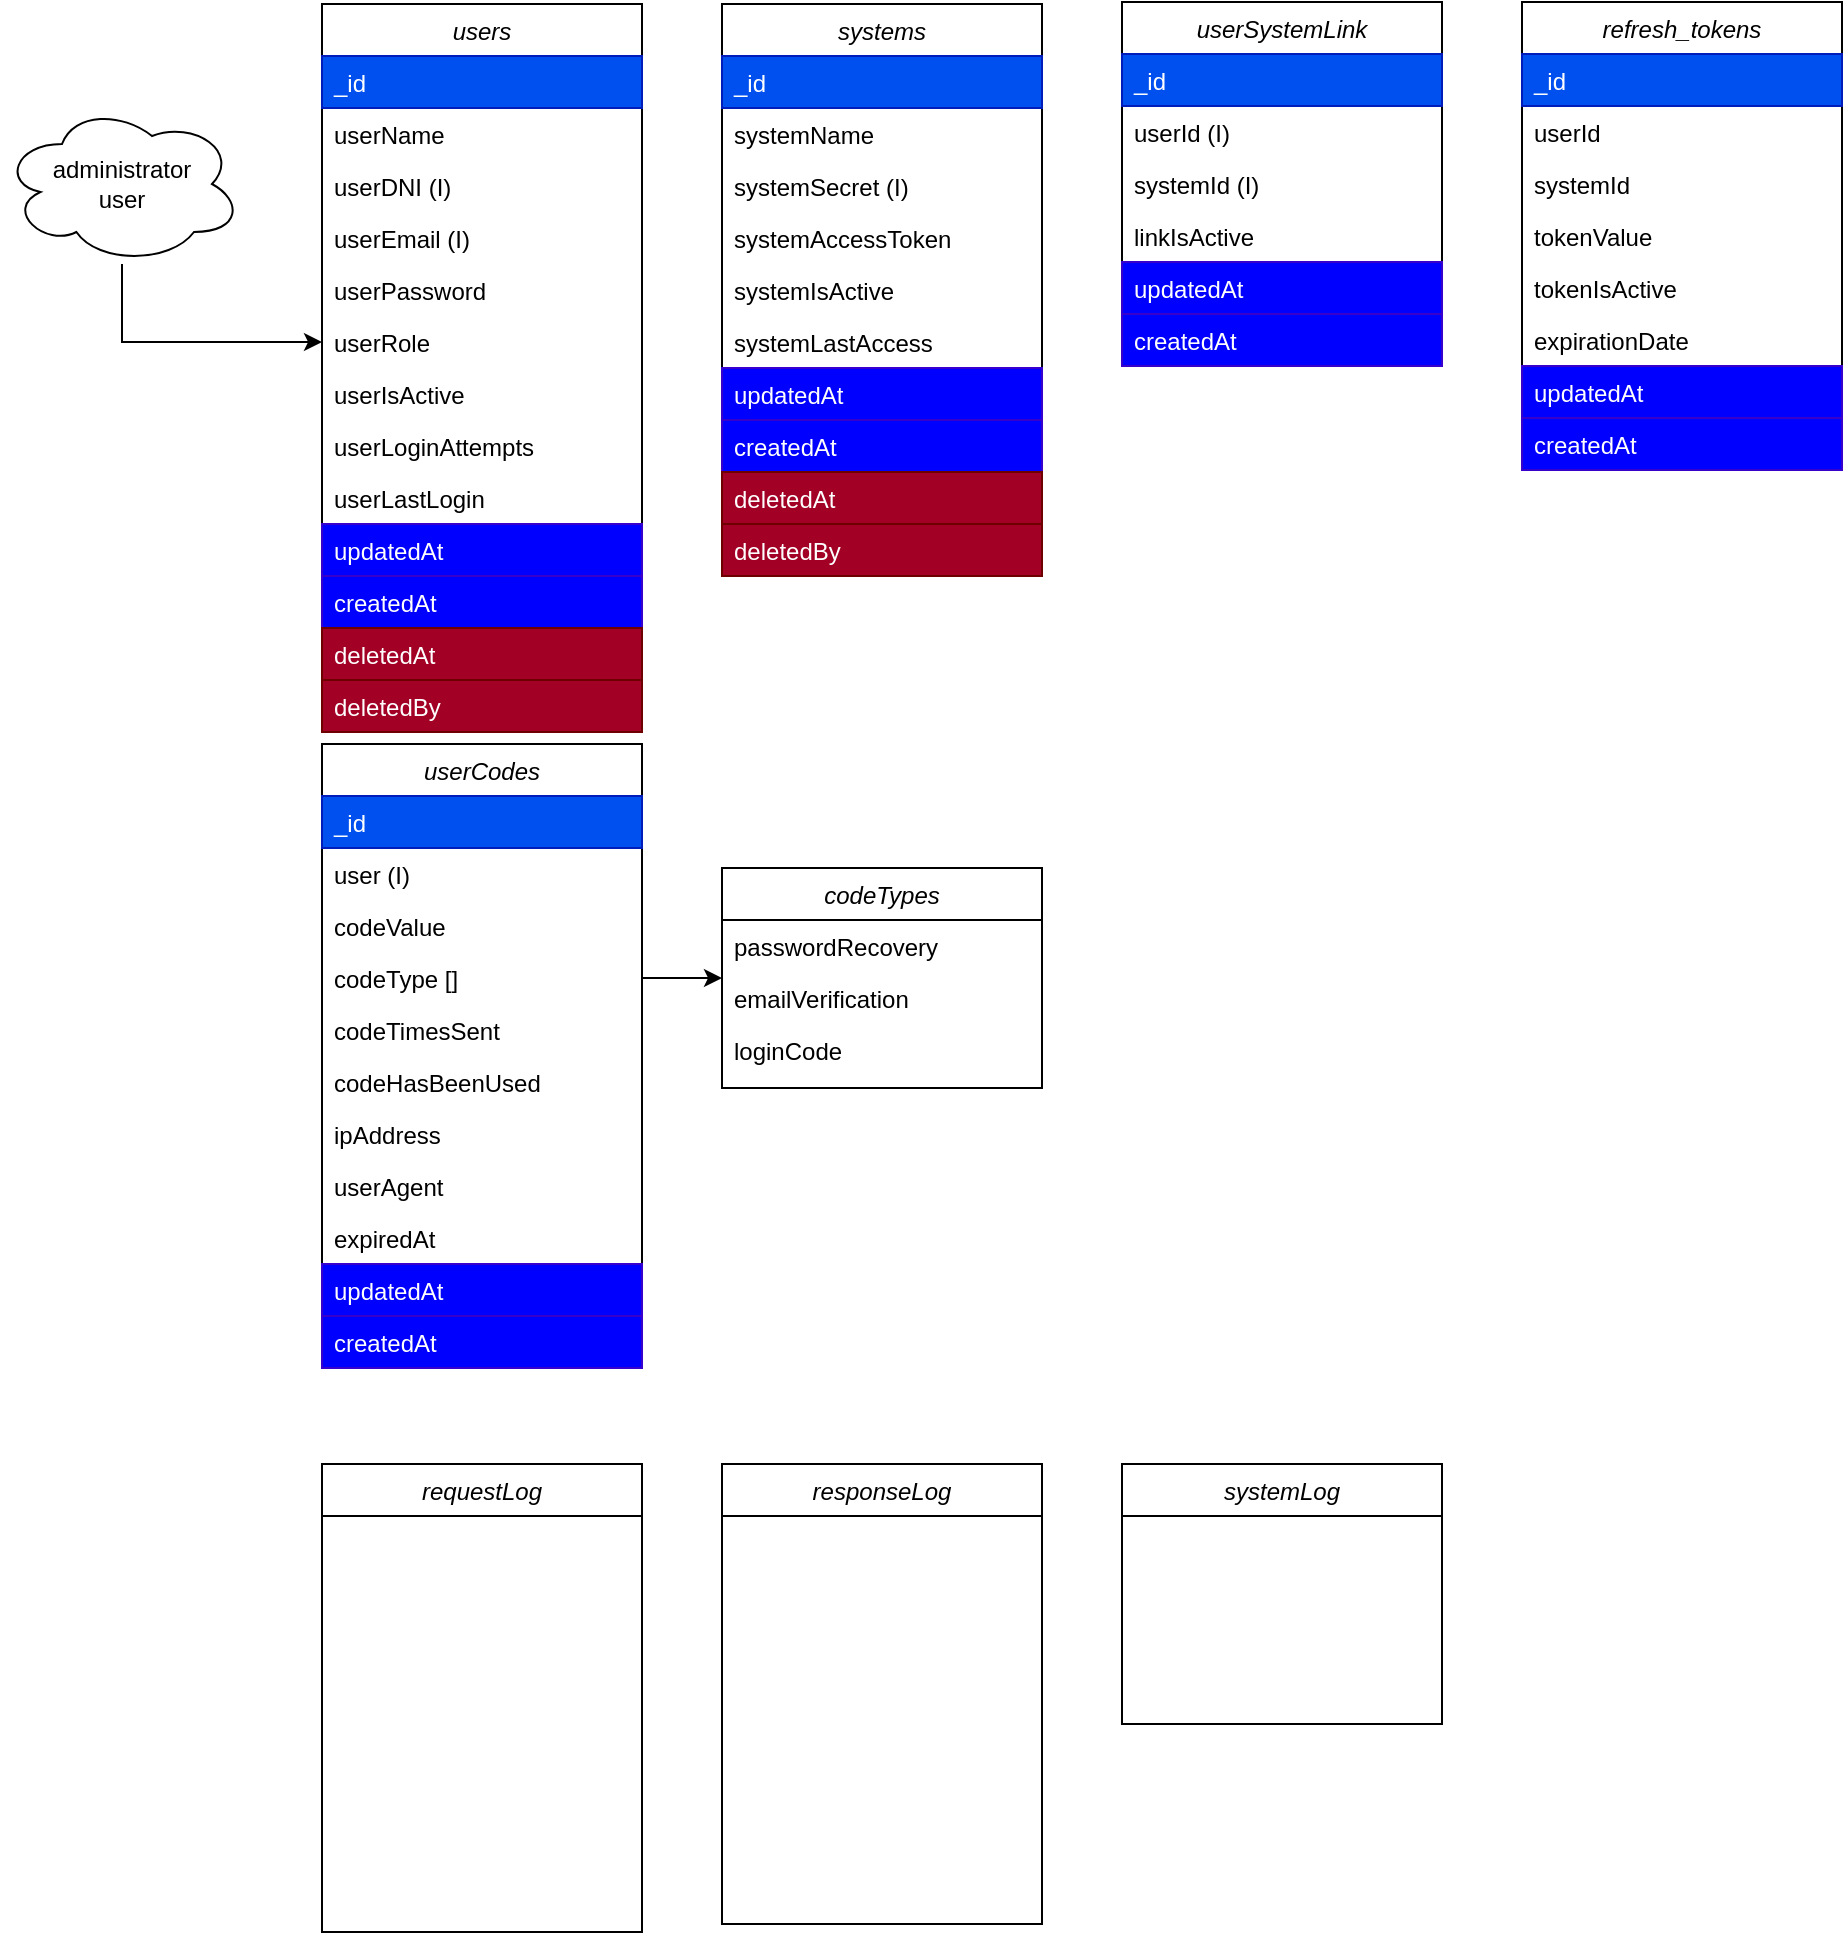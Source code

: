 <mxfile version="28.0.6">
  <diagram name="New_archi_middleware_mode" id="B5FEclumF_esDoF460Zh">
    <mxGraphModel dx="3332" dy="989" grid="1" gridSize="10" guides="1" tooltips="1" connect="1" arrows="1" fold="1" page="1" pageScale="1" pageWidth="827" pageHeight="1169" math="0" shadow="0">
      <root>
        <mxCell id="En01VGNGZU2KzL66Ub4Z-0" />
        <mxCell id="En01VGNGZU2KzL66Ub4Z-1" parent="En01VGNGZU2KzL66Ub4Z-0" />
        <mxCell id="En01VGNGZU2KzL66Ub4Z-108" value="users" style="swimlane;fontStyle=2;align=center;verticalAlign=top;childLayout=stackLayout;horizontal=1;startSize=26;horizontalStack=0;resizeParent=1;resizeLast=0;collapsible=1;marginBottom=0;rounded=0;shadow=0;strokeWidth=1;" parent="En01VGNGZU2KzL66Ub4Z-1" vertex="1">
          <mxGeometry x="-800" y="40" width="160" height="364" as="geometry">
            <mxRectangle x="230" y="140" width="160" height="26" as="alternateBounds" />
          </mxGeometry>
        </mxCell>
        <mxCell id="sSAQ55KJhjoKUr9IYTvO-11" value="_id" style="text;align=left;verticalAlign=top;spacingLeft=4;spacingRight=4;overflow=hidden;rotatable=0;points=[[0,0.5],[1,0.5]];portConstraint=eastwest;fillColor=#0050ef;fontColor=#ffffff;strokeColor=#001DBC;" parent="En01VGNGZU2KzL66Ub4Z-108" vertex="1">
          <mxGeometry y="26" width="160" height="26" as="geometry" />
        </mxCell>
        <mxCell id="En01VGNGZU2KzL66Ub4Z-110" value="userName" style="text;align=left;verticalAlign=top;spacingLeft=4;spacingRight=4;overflow=hidden;rotatable=0;points=[[0,0.5],[1,0.5]];portConstraint=eastwest;rounded=0;shadow=0;html=0;" parent="En01VGNGZU2KzL66Ub4Z-108" vertex="1">
          <mxGeometry y="52" width="160" height="26" as="geometry" />
        </mxCell>
        <mxCell id="En01VGNGZU2KzL66Ub4Z-111" value="userDNI (I)" style="text;align=left;verticalAlign=top;spacingLeft=4;spacingRight=4;overflow=hidden;rotatable=0;points=[[0,0.5],[1,0.5]];portConstraint=eastwest;rounded=0;shadow=0;html=0;" parent="En01VGNGZU2KzL66Ub4Z-108" vertex="1">
          <mxGeometry y="78" width="160" height="26" as="geometry" />
        </mxCell>
        <mxCell id="sSAQ55KJhjoKUr9IYTvO-130" value="userEmail (I)" style="text;align=left;verticalAlign=top;spacingLeft=4;spacingRight=4;overflow=hidden;rotatable=0;points=[[0,0.5],[1,0.5]];portConstraint=eastwest;rounded=0;shadow=0;html=0;" parent="En01VGNGZU2KzL66Ub4Z-108" vertex="1">
          <mxGeometry y="104" width="160" height="26" as="geometry" />
        </mxCell>
        <mxCell id="En01VGNGZU2KzL66Ub4Z-112" value="userPassword" style="text;align=left;verticalAlign=top;spacingLeft=4;spacingRight=4;overflow=hidden;rotatable=0;points=[[0,0.5],[1,0.5]];portConstraint=eastwest;rounded=0;shadow=0;html=0;" parent="En01VGNGZU2KzL66Ub4Z-108" vertex="1">
          <mxGeometry y="130" width="160" height="26" as="geometry" />
        </mxCell>
        <mxCell id="En01VGNGZU2KzL66Ub4Z-113" value="userRole" style="text;align=left;verticalAlign=top;spacingLeft=4;spacingRight=4;overflow=hidden;rotatable=0;points=[[0,0.5],[1,0.5]];portConstraint=eastwest;rounded=0;shadow=0;html=0;" parent="En01VGNGZU2KzL66Ub4Z-108" vertex="1">
          <mxGeometry y="156" width="160" height="26" as="geometry" />
        </mxCell>
        <mxCell id="En01VGNGZU2KzL66Ub4Z-114" value="userIsActive" style="text;align=left;verticalAlign=top;spacingLeft=4;spacingRight=4;overflow=hidden;rotatable=0;points=[[0,0.5],[1,0.5]];portConstraint=eastwest;rounded=0;shadow=0;html=0;" parent="En01VGNGZU2KzL66Ub4Z-108" vertex="1">
          <mxGeometry y="182" width="160" height="26" as="geometry" />
        </mxCell>
        <mxCell id="En01VGNGZU2KzL66Ub4Z-115" value="userLoginAttempts" style="text;align=left;verticalAlign=top;spacingLeft=4;spacingRight=4;overflow=hidden;rotatable=0;points=[[0,0.5],[1,0.5]];portConstraint=eastwest;rounded=0;shadow=0;html=0;" parent="En01VGNGZU2KzL66Ub4Z-108" vertex="1">
          <mxGeometry y="208" width="160" height="26" as="geometry" />
        </mxCell>
        <mxCell id="sSAQ55KJhjoKUr9IYTvO-96" value="userLastLogin" style="text;align=left;verticalAlign=top;spacingLeft=4;spacingRight=4;overflow=hidden;rotatable=0;points=[[0,0.5],[1,0.5]];portConstraint=eastwest;rounded=0;shadow=0;html=0;" parent="En01VGNGZU2KzL66Ub4Z-108" vertex="1">
          <mxGeometry y="234" width="160" height="26" as="geometry" />
        </mxCell>
        <mxCell id="En01VGNGZU2KzL66Ub4Z-116" value="updatedAt" style="text;align=left;verticalAlign=top;spacingLeft=4;spacingRight=4;overflow=hidden;rotatable=0;points=[[0,0.5],[1,0.5]];portConstraint=eastwest;fillColor=#0000FF;fontColor=#ffffff;strokeColor=#3700CC;" parent="En01VGNGZU2KzL66Ub4Z-108" vertex="1">
          <mxGeometry y="260" width="160" height="26" as="geometry" />
        </mxCell>
        <mxCell id="En01VGNGZU2KzL66Ub4Z-117" value="createdAt" style="text;align=left;verticalAlign=top;spacingLeft=4;spacingRight=4;overflow=hidden;rotatable=0;points=[[0,0.5],[1,0.5]];portConstraint=eastwest;fillColor=#0000FF;fontColor=#ffffff;strokeColor=#3700CC;" parent="En01VGNGZU2KzL66Ub4Z-108" vertex="1">
          <mxGeometry y="286" width="160" height="26" as="geometry" />
        </mxCell>
        <mxCell id="En01VGNGZU2KzL66Ub4Z-118" value="deletedAt" style="text;align=left;verticalAlign=top;spacingLeft=4;spacingRight=4;overflow=hidden;rotatable=0;points=[[0,0.5],[1,0.5]];portConstraint=eastwest;fillColor=#a20025;fontColor=#ffffff;strokeColor=#6F0000;" parent="En01VGNGZU2KzL66Ub4Z-108" vertex="1">
          <mxGeometry y="312" width="160" height="26" as="geometry" />
        </mxCell>
        <mxCell id="En01VGNGZU2KzL66Ub4Z-119" value="deletedBy" style="text;align=left;verticalAlign=top;spacingLeft=4;spacingRight=4;overflow=hidden;rotatable=0;points=[[0,0.5],[1,0.5]];portConstraint=eastwest;fillColor=#a20025;fontColor=#ffffff;strokeColor=#6F0000;" parent="En01VGNGZU2KzL66Ub4Z-108" vertex="1">
          <mxGeometry y="338" width="160" height="26" as="geometry" />
        </mxCell>
        <mxCell id="sSAQ55KJhjoKUr9IYTvO-64" value="requestLog" style="swimlane;fontStyle=2;align=center;verticalAlign=top;childLayout=stackLayout;horizontal=1;startSize=26;horizontalStack=0;resizeParent=1;resizeLast=0;collapsible=1;marginBottom=0;rounded=0;shadow=0;strokeWidth=1;" parent="En01VGNGZU2KzL66Ub4Z-1" vertex="1">
          <mxGeometry x="-800" y="770" width="160" height="234" as="geometry">
            <mxRectangle x="230" y="140" width="160" height="26" as="alternateBounds" />
          </mxGeometry>
        </mxCell>
        <mxCell id="sSAQ55KJhjoKUr9IYTvO-66" value="requestId" style="text;align=left;verticalAlign=top;spacingLeft=4;spacingRight=4;overflow=hidden;rotatable=0;points=[[0,0.5],[1,0.5]];portConstraint=eastwest;fillColor=none;fontColor=#ffffff;strokeColor=none;" parent="sSAQ55KJhjoKUr9IYTvO-64" vertex="1">
          <mxGeometry y="26" width="160" height="26" as="geometry" />
        </mxCell>
        <mxCell id="sSAQ55KJhjoKUr9IYTvO-67" value="timestamp" style="text;align=left;verticalAlign=top;spacingLeft=4;spacingRight=4;overflow=hidden;rotatable=0;points=[[0,0.5],[1,0.5]];portConstraint=eastwest;fillColor=none;fontColor=#ffffff;strokeColor=none;" parent="sSAQ55KJhjoKUr9IYTvO-64" vertex="1">
          <mxGeometry y="52" width="160" height="26" as="geometry" />
        </mxCell>
        <mxCell id="sSAQ55KJhjoKUr9IYTvO-68" value="token" style="text;align=left;verticalAlign=top;spacingLeft=4;spacingRight=4;overflow=hidden;rotatable=0;points=[[0,0.5],[1,0.5]];portConstraint=eastwest;fillColor=none;fontColor=#ffffff;strokeColor=none;" parent="sSAQ55KJhjoKUr9IYTvO-64" vertex="1">
          <mxGeometry y="78" width="160" height="26" as="geometry" />
        </mxCell>
        <mxCell id="sSAQ55KJhjoKUr9IYTvO-69" value="endpoint" style="text;align=left;verticalAlign=top;spacingLeft=4;spacingRight=4;overflow=hidden;rotatable=0;points=[[0,0.5],[1,0.5]];portConstraint=eastwest;fillColor=none;fontColor=#ffffff;strokeColor=none;" parent="sSAQ55KJhjoKUr9IYTvO-64" vertex="1">
          <mxGeometry y="104" width="160" height="26" as="geometry" />
        </mxCell>
        <mxCell id="sSAQ55KJhjoKUr9IYTvO-70" value="method" style="text;align=left;verticalAlign=top;spacingLeft=4;spacingRight=4;overflow=hidden;rotatable=0;points=[[0,0.5],[1,0.5]];portConstraint=eastwest;fillColor=none;fontColor=#ffffff;strokeColor=none;" parent="sSAQ55KJhjoKUr9IYTvO-64" vertex="1">
          <mxGeometry y="130" width="160" height="26" as="geometry" />
        </mxCell>
        <mxCell id="sSAQ55KJhjoKUr9IYTvO-71" value="headers" style="text;align=left;verticalAlign=top;spacingLeft=4;spacingRight=4;overflow=hidden;rotatable=0;points=[[0,0.5],[1,0.5]];portConstraint=eastwest;fillColor=none;fontColor=#ffffff;strokeColor=none;" parent="sSAQ55KJhjoKUr9IYTvO-64" vertex="1">
          <mxGeometry y="156" width="160" height="26" as="geometry" />
        </mxCell>
        <mxCell id="sSAQ55KJhjoKUr9IYTvO-72" value="queryParams" style="text;align=left;verticalAlign=top;spacingLeft=4;spacingRight=4;overflow=hidden;rotatable=0;points=[[0,0.5],[1,0.5]];portConstraint=eastwest;fillColor=none;fontColor=#ffffff;strokeColor=none;" parent="sSAQ55KJhjoKUr9IYTvO-64" vertex="1">
          <mxGeometry y="182" width="160" height="26" as="geometry" />
        </mxCell>
        <mxCell id="sSAQ55KJhjoKUr9IYTvO-73" value="body" style="text;align=left;verticalAlign=top;spacingLeft=4;spacingRight=4;overflow=hidden;rotatable=0;points=[[0,0.5],[1,0.5]];portConstraint=eastwest;fillColor=none;fontColor=#ffffff;strokeColor=none;" parent="sSAQ55KJhjoKUr9IYTvO-64" vertex="1">
          <mxGeometry y="208" width="160" height="26" as="geometry" />
        </mxCell>
        <mxCell id="sSAQ55KJhjoKUr9IYTvO-74" value="responseLog" style="swimlane;fontStyle=2;align=center;verticalAlign=top;childLayout=stackLayout;horizontal=1;startSize=26;horizontalStack=0;resizeParent=1;resizeLast=0;collapsible=1;marginBottom=0;rounded=0;shadow=0;strokeWidth=1;" parent="En01VGNGZU2KzL66Ub4Z-1" vertex="1">
          <mxGeometry x="-600" y="770" width="160" height="230" as="geometry">
            <mxRectangle x="230" y="140" width="160" height="26" as="alternateBounds" />
          </mxGeometry>
        </mxCell>
        <mxCell id="sSAQ55KJhjoKUr9IYTvO-76" value="requestId" style="text;align=left;verticalAlign=top;spacingLeft=4;spacingRight=4;overflow=hidden;rotatable=0;points=[[0,0.5],[1,0.5]];portConstraint=eastwest;fillColor=none;fontColor=#ffffff;strokeColor=none;" parent="sSAQ55KJhjoKUr9IYTvO-74" vertex="1">
          <mxGeometry y="26" width="160" height="26" as="geometry" />
        </mxCell>
        <mxCell id="sSAQ55KJhjoKUr9IYTvO-77" value="timestamp" style="text;align=left;verticalAlign=top;spacingLeft=4;spacingRight=4;overflow=hidden;rotatable=0;points=[[0,0.5],[1,0.5]];portConstraint=eastwest;fillColor=none;fontColor=#ffffff;strokeColor=none;" parent="sSAQ55KJhjoKUr9IYTvO-74" vertex="1">
          <mxGeometry y="52" width="160" height="26" as="geometry" />
        </mxCell>
        <mxCell id="sSAQ55KJhjoKUr9IYTvO-78" value="responseTime" style="text;align=left;verticalAlign=top;spacingLeft=4;spacingRight=4;overflow=hidden;rotatable=0;points=[[0,0.5],[1,0.5]];portConstraint=eastwest;fillColor=none;fontColor=#ffffff;strokeColor=none;" parent="sSAQ55KJhjoKUr9IYTvO-74" vertex="1">
          <mxGeometry y="78" width="160" height="26" as="geometry" />
        </mxCell>
        <mxCell id="sSAQ55KJhjoKUr9IYTvO-79" value="body" style="text;align=left;verticalAlign=top;spacingLeft=4;spacingRight=4;overflow=hidden;rotatable=0;points=[[0,0.5],[1,0.5]];portConstraint=eastwest;fillColor=none;fontColor=#ffffff;strokeColor=none;" parent="sSAQ55KJhjoKUr9IYTvO-74" vertex="1">
          <mxGeometry y="104" width="160" height="26" as="geometry" />
        </mxCell>
        <mxCell id="sSAQ55KJhjoKUr9IYTvO-80" value="statusCode" style="text;align=left;verticalAlign=top;spacingLeft=4;spacingRight=4;overflow=hidden;rotatable=0;points=[[0,0.5],[1,0.5]];portConstraint=eastwest;fillColor=none;fontColor=#ffffff;strokeColor=none;" parent="sSAQ55KJhjoKUr9IYTvO-74" vertex="1">
          <mxGeometry y="130" width="160" height="26" as="geometry" />
        </mxCell>
        <mxCell id="sSAQ55KJhjoKUr9IYTvO-81" value="errorCode" style="text;align=left;verticalAlign=top;spacingLeft=4;spacingRight=4;overflow=hidden;rotatable=0;points=[[0,0.5],[1,0.5]];portConstraint=eastwest;fillColor=none;fontColor=#ffffff;strokeColor=none;" parent="sSAQ55KJhjoKUr9IYTvO-74" vertex="1">
          <mxGeometry y="156" width="160" height="26" as="geometry" />
        </mxCell>
        <mxCell id="sSAQ55KJhjoKUr9IYTvO-82" value="message" style="text;align=left;verticalAlign=top;spacingLeft=4;spacingRight=4;overflow=hidden;rotatable=0;points=[[0,0.5],[1,0.5]];portConstraint=eastwest;fillColor=none;fontColor=#ffffff;strokeColor=none;" parent="sSAQ55KJhjoKUr9IYTvO-74" vertex="1">
          <mxGeometry y="182" width="160" height="26" as="geometry" />
        </mxCell>
        <mxCell id="sSAQ55KJhjoKUr9IYTvO-83" value="systemLog" style="swimlane;fontStyle=2;align=center;verticalAlign=top;childLayout=stackLayout;horizontal=1;startSize=26;horizontalStack=0;resizeParent=1;resizeLast=0;collapsible=1;marginBottom=0;rounded=0;shadow=0;strokeWidth=1;" parent="En01VGNGZU2KzL66Ub4Z-1" vertex="1">
          <mxGeometry x="-400" y="770" width="160" height="130" as="geometry">
            <mxRectangle x="230" y="140" width="160" height="26" as="alternateBounds" />
          </mxGeometry>
        </mxCell>
        <mxCell id="sSAQ55KJhjoKUr9IYTvO-85" value="timestamp" style="text;align=left;verticalAlign=top;spacingLeft=4;spacingRight=4;overflow=hidden;rotatable=0;points=[[0,0.5],[1,0.5]];portConstraint=eastwest;fillColor=none;fontColor=#ffffff;strokeColor=none;" parent="sSAQ55KJhjoKUr9IYTvO-83" vertex="1">
          <mxGeometry y="26" width="160" height="26" as="geometry" />
        </mxCell>
        <mxCell id="sSAQ55KJhjoKUr9IYTvO-86" value="errorCode" style="text;align=left;verticalAlign=top;spacingLeft=4;spacingRight=4;overflow=hidden;rotatable=0;points=[[0,0.5],[1,0.5]];portConstraint=eastwest;fillColor=none;fontColor=#ffffff;strokeColor=none;" parent="sSAQ55KJhjoKUr9IYTvO-83" vertex="1">
          <mxGeometry y="52" width="160" height="26" as="geometry" />
        </mxCell>
        <mxCell id="sSAQ55KJhjoKUr9IYTvO-87" value="message" style="text;align=left;verticalAlign=top;spacingLeft=4;spacingRight=4;overflow=hidden;rotatable=0;points=[[0,0.5],[1,0.5]];portConstraint=eastwest;fillColor=none;fontColor=#ffffff;strokeColor=none;" parent="sSAQ55KJhjoKUr9IYTvO-83" vertex="1">
          <mxGeometry y="78" width="160" height="26" as="geometry" />
        </mxCell>
        <mxCell id="sSAQ55KJhjoKUr9IYTvO-88" value="severityLevel" style="text;align=left;verticalAlign=top;spacingLeft=4;spacingRight=4;overflow=hidden;rotatable=0;points=[[0,0.5],[1,0.5]];portConstraint=eastwest;fillColor=none;fontColor=#ffffff;strokeColor=none;" parent="sSAQ55KJhjoKUr9IYTvO-83" vertex="1">
          <mxGeometry y="104" width="160" height="26" as="geometry" />
        </mxCell>
        <mxCell id="sSAQ55KJhjoKUr9IYTvO-101" value="refresh_tokens" style="swimlane;fontStyle=2;align=center;verticalAlign=top;childLayout=stackLayout;horizontal=1;startSize=26;horizontalStack=0;resizeParent=1;resizeLast=0;collapsible=1;marginBottom=0;rounded=0;shadow=0;strokeWidth=1;" parent="En01VGNGZU2KzL66Ub4Z-1" vertex="1">
          <mxGeometry x="-200" y="39" width="160" height="234" as="geometry">
            <mxRectangle x="230" y="140" width="160" height="26" as="alternateBounds" />
          </mxGeometry>
        </mxCell>
        <mxCell id="sSAQ55KJhjoKUr9IYTvO-102" value="_id" style="text;align=left;verticalAlign=top;spacingLeft=4;spacingRight=4;overflow=hidden;rotatable=0;points=[[0,0.5],[1,0.5]];portConstraint=eastwest;fillColor=#0050ef;fontColor=#ffffff;strokeColor=#001DBC;" parent="sSAQ55KJhjoKUr9IYTvO-101" vertex="1">
          <mxGeometry y="26" width="160" height="26" as="geometry" />
        </mxCell>
        <mxCell id="sSAQ55KJhjoKUr9IYTvO-158" value="userId" style="text;align=left;verticalAlign=top;spacingLeft=4;spacingRight=4;overflow=hidden;rotatable=0;points=[[0,0.5],[1,0.5]];portConstraint=eastwest;rounded=0;shadow=0;html=0;" parent="sSAQ55KJhjoKUr9IYTvO-101" vertex="1">
          <mxGeometry y="52" width="160" height="26" as="geometry" />
        </mxCell>
        <mxCell id="sSAQ55KJhjoKUr9IYTvO-159" value="systemId" style="text;align=left;verticalAlign=top;spacingLeft=4;spacingRight=4;overflow=hidden;rotatable=0;points=[[0,0.5],[1,0.5]];portConstraint=eastwest;rounded=0;shadow=0;html=0;" parent="sSAQ55KJhjoKUr9IYTvO-101" vertex="1">
          <mxGeometry y="78" width="160" height="26" as="geometry" />
        </mxCell>
        <mxCell id="sSAQ55KJhjoKUr9IYTvO-114" value="tokenValue" style="text;align=left;verticalAlign=top;spacingLeft=4;spacingRight=4;overflow=hidden;rotatable=0;points=[[0,0.5],[1,0.5]];portConstraint=eastwest;rounded=0;shadow=0;html=0;" parent="sSAQ55KJhjoKUr9IYTvO-101" vertex="1">
          <mxGeometry y="104" width="160" height="26" as="geometry" />
        </mxCell>
        <mxCell id="sSAQ55KJhjoKUr9IYTvO-156" value="tokenIsActive" style="text;align=left;verticalAlign=top;spacingLeft=4;spacingRight=4;overflow=hidden;rotatable=0;points=[[0,0.5],[1,0.5]];portConstraint=eastwest;rounded=0;shadow=0;html=0;" parent="sSAQ55KJhjoKUr9IYTvO-101" vertex="1">
          <mxGeometry y="130" width="160" height="26" as="geometry" />
        </mxCell>
        <mxCell id="sSAQ55KJhjoKUr9IYTvO-115" value="expirationDate" style="text;align=left;verticalAlign=top;spacingLeft=4;spacingRight=4;overflow=hidden;rotatable=0;points=[[0,0.5],[1,0.5]];portConstraint=eastwest;rounded=0;shadow=0;html=0;" parent="sSAQ55KJhjoKUr9IYTvO-101" vertex="1">
          <mxGeometry y="156" width="160" height="26" as="geometry" />
        </mxCell>
        <mxCell id="sSAQ55KJhjoKUr9IYTvO-110" value="updatedAt" style="text;align=left;verticalAlign=top;spacingLeft=4;spacingRight=4;overflow=hidden;rotatable=0;points=[[0,0.5],[1,0.5]];portConstraint=eastwest;fillColor=#0000FF;fontColor=#ffffff;strokeColor=#3700CC;" parent="sSAQ55KJhjoKUr9IYTvO-101" vertex="1">
          <mxGeometry y="182" width="160" height="26" as="geometry" />
        </mxCell>
        <mxCell id="sSAQ55KJhjoKUr9IYTvO-111" value="createdAt" style="text;align=left;verticalAlign=top;spacingLeft=4;spacingRight=4;overflow=hidden;rotatable=0;points=[[0,0.5],[1,0.5]];portConstraint=eastwest;fillColor=#0000FF;fontColor=#ffffff;strokeColor=#3700CC;" parent="sSAQ55KJhjoKUr9IYTvO-101" vertex="1">
          <mxGeometry y="208" width="160" height="26" as="geometry" />
        </mxCell>
        <mxCell id="sSAQ55KJhjoKUr9IYTvO-116" value="systems" style="swimlane;fontStyle=2;align=center;verticalAlign=top;childLayout=stackLayout;horizontal=1;startSize=26;horizontalStack=0;resizeParent=1;resizeLast=0;collapsible=1;marginBottom=0;rounded=0;shadow=0;strokeWidth=1;" parent="En01VGNGZU2KzL66Ub4Z-1" vertex="1">
          <mxGeometry x="-600" y="40" width="160" height="286" as="geometry">
            <mxRectangle x="230" y="140" width="160" height="26" as="alternateBounds" />
          </mxGeometry>
        </mxCell>
        <mxCell id="sSAQ55KJhjoKUr9IYTvO-117" value="_id" style="text;align=left;verticalAlign=top;spacingLeft=4;spacingRight=4;overflow=hidden;rotatable=0;points=[[0,0.5],[1,0.5]];portConstraint=eastwest;fillColor=#0050ef;fontColor=#ffffff;strokeColor=#001DBC;" parent="sSAQ55KJhjoKUr9IYTvO-116" vertex="1">
          <mxGeometry y="26" width="160" height="26" as="geometry" />
        </mxCell>
        <mxCell id="sSAQ55KJhjoKUr9IYTvO-118" value="systemName" style="text;align=left;verticalAlign=top;spacingLeft=4;spacingRight=4;overflow=hidden;rotatable=0;points=[[0,0.5],[1,0.5]];portConstraint=eastwest;rounded=0;shadow=0;html=0;" parent="sSAQ55KJhjoKUr9IYTvO-116" vertex="1">
          <mxGeometry y="52" width="160" height="26" as="geometry" />
        </mxCell>
        <mxCell id="sSAQ55KJhjoKUr9IYTvO-157" value="systemSecret (I)" style="text;align=left;verticalAlign=top;spacingLeft=4;spacingRight=4;overflow=hidden;rotatable=0;points=[[0,0.5],[1,0.5]];portConstraint=eastwest;rounded=0;shadow=0;html=0;" parent="sSAQ55KJhjoKUr9IYTvO-116" vertex="1">
          <mxGeometry y="78" width="160" height="26" as="geometry" />
        </mxCell>
        <mxCell id="fNkxzzoWhGjXLmDumPx--0" value="systemAccessToken" style="text;align=left;verticalAlign=top;spacingLeft=4;spacingRight=4;overflow=hidden;rotatable=0;points=[[0,0.5],[1,0.5]];portConstraint=eastwest;rounded=0;shadow=0;html=0;" vertex="1" parent="sSAQ55KJhjoKUr9IYTvO-116">
          <mxGeometry y="104" width="160" height="26" as="geometry" />
        </mxCell>
        <mxCell id="sSAQ55KJhjoKUr9IYTvO-131" value="systemIsActive" style="text;align=left;verticalAlign=top;spacingLeft=4;spacingRight=4;overflow=hidden;rotatable=0;points=[[0,0.5],[1,0.5]];portConstraint=eastwest;rounded=0;shadow=0;html=0;" parent="sSAQ55KJhjoKUr9IYTvO-116" vertex="1">
          <mxGeometry y="130" width="160" height="26" as="geometry" />
        </mxCell>
        <mxCell id="sSAQ55KJhjoKUr9IYTvO-129" value="systemLastAccess" style="text;align=left;verticalAlign=top;spacingLeft=4;spacingRight=4;overflow=hidden;rotatable=0;points=[[0,0.5],[1,0.5]];portConstraint=eastwest;rounded=0;shadow=0;html=0;" parent="sSAQ55KJhjoKUr9IYTvO-116" vertex="1">
          <mxGeometry y="156" width="160" height="26" as="geometry" />
        </mxCell>
        <mxCell id="sSAQ55KJhjoKUr9IYTvO-125" value="updatedAt" style="text;align=left;verticalAlign=top;spacingLeft=4;spacingRight=4;overflow=hidden;rotatable=0;points=[[0,0.5],[1,0.5]];portConstraint=eastwest;fillColor=#0000FF;fontColor=#ffffff;strokeColor=#3700CC;" parent="sSAQ55KJhjoKUr9IYTvO-116" vertex="1">
          <mxGeometry y="182" width="160" height="26" as="geometry" />
        </mxCell>
        <mxCell id="sSAQ55KJhjoKUr9IYTvO-126" value="createdAt" style="text;align=left;verticalAlign=top;spacingLeft=4;spacingRight=4;overflow=hidden;rotatable=0;points=[[0,0.5],[1,0.5]];portConstraint=eastwest;fillColor=#0000FF;fontColor=#ffffff;strokeColor=#3700CC;" parent="sSAQ55KJhjoKUr9IYTvO-116" vertex="1">
          <mxGeometry y="208" width="160" height="26" as="geometry" />
        </mxCell>
        <mxCell id="sSAQ55KJhjoKUr9IYTvO-127" value="deletedAt" style="text;align=left;verticalAlign=top;spacingLeft=4;spacingRight=4;overflow=hidden;rotatable=0;points=[[0,0.5],[1,0.5]];portConstraint=eastwest;fillColor=#a20025;fontColor=#ffffff;strokeColor=#6F0000;" parent="sSAQ55KJhjoKUr9IYTvO-116" vertex="1">
          <mxGeometry y="234" width="160" height="26" as="geometry" />
        </mxCell>
        <mxCell id="sSAQ55KJhjoKUr9IYTvO-128" value="deletedBy" style="text;align=left;verticalAlign=top;spacingLeft=4;spacingRight=4;overflow=hidden;rotatable=0;points=[[0,0.5],[1,0.5]];portConstraint=eastwest;fillColor=#a20025;fontColor=#ffffff;strokeColor=#6F0000;" parent="sSAQ55KJhjoKUr9IYTvO-116" vertex="1">
          <mxGeometry y="260" width="160" height="26" as="geometry" />
        </mxCell>
        <mxCell id="sSAQ55KJhjoKUr9IYTvO-132" value="userSystemLink" style="swimlane;fontStyle=2;align=center;verticalAlign=top;childLayout=stackLayout;horizontal=1;startSize=26;horizontalStack=0;resizeParent=1;resizeLast=0;collapsible=1;marginBottom=0;rounded=0;shadow=0;strokeWidth=1;" parent="En01VGNGZU2KzL66Ub4Z-1" vertex="1">
          <mxGeometry x="-400" y="39" width="160" height="182" as="geometry">
            <mxRectangle x="230" y="140" width="160" height="26" as="alternateBounds" />
          </mxGeometry>
        </mxCell>
        <mxCell id="sSAQ55KJhjoKUr9IYTvO-133" value="_id" style="text;align=left;verticalAlign=top;spacingLeft=4;spacingRight=4;overflow=hidden;rotatable=0;points=[[0,0.5],[1,0.5]];portConstraint=eastwest;fillColor=#0050ef;fontColor=#ffffff;strokeColor=#001DBC;" parent="sSAQ55KJhjoKUr9IYTvO-132" vertex="1">
          <mxGeometry y="26" width="160" height="26" as="geometry" />
        </mxCell>
        <mxCell id="sSAQ55KJhjoKUr9IYTvO-141" value="userId (I)" style="text;align=left;verticalAlign=top;spacingLeft=4;spacingRight=4;overflow=hidden;rotatable=0;points=[[0,0.5],[1,0.5]];portConstraint=eastwest;rounded=0;shadow=0;html=0;" parent="sSAQ55KJhjoKUr9IYTvO-132" vertex="1">
          <mxGeometry y="52" width="160" height="26" as="geometry" />
        </mxCell>
        <mxCell id="sSAQ55KJhjoKUr9IYTvO-134" value="systemId (I)" style="text;align=left;verticalAlign=top;spacingLeft=4;spacingRight=4;overflow=hidden;rotatable=0;points=[[0,0.5],[1,0.5]];portConstraint=eastwest;rounded=0;shadow=0;html=0;" parent="sSAQ55KJhjoKUr9IYTvO-132" vertex="1">
          <mxGeometry y="78" width="160" height="26" as="geometry" />
        </mxCell>
        <mxCell id="sSAQ55KJhjoKUr9IYTvO-160" value="linkIsActive" style="text;align=left;verticalAlign=top;spacingLeft=4;spacingRight=4;overflow=hidden;rotatable=0;points=[[0,0.5],[1,0.5]];portConstraint=eastwest;rounded=0;shadow=0;html=0;" parent="sSAQ55KJhjoKUr9IYTvO-132" vertex="1">
          <mxGeometry y="104" width="160" height="26" as="geometry" />
        </mxCell>
        <mxCell id="sSAQ55KJhjoKUr9IYTvO-137" value="updatedAt" style="text;align=left;verticalAlign=top;spacingLeft=4;spacingRight=4;overflow=hidden;rotatable=0;points=[[0,0.5],[1,0.5]];portConstraint=eastwest;fillColor=#0000FF;fontColor=#ffffff;strokeColor=#3700CC;" parent="sSAQ55KJhjoKUr9IYTvO-132" vertex="1">
          <mxGeometry y="130" width="160" height="26" as="geometry" />
        </mxCell>
        <mxCell id="sSAQ55KJhjoKUr9IYTvO-138" value="createdAt" style="text;align=left;verticalAlign=top;spacingLeft=4;spacingRight=4;overflow=hidden;rotatable=0;points=[[0,0.5],[1,0.5]];portConstraint=eastwest;fillColor=#0000FF;fontColor=#ffffff;strokeColor=#3700CC;" parent="sSAQ55KJhjoKUr9IYTvO-132" vertex="1">
          <mxGeometry y="156" width="160" height="26" as="geometry" />
        </mxCell>
        <mxCell id="sSAQ55KJhjoKUr9IYTvO-162" value="userCodes" style="swimlane;fontStyle=2;align=center;verticalAlign=top;childLayout=stackLayout;horizontal=1;startSize=26;horizontalStack=0;resizeParent=1;resizeLast=0;collapsible=1;marginBottom=0;rounded=0;shadow=0;strokeWidth=1;" parent="En01VGNGZU2KzL66Ub4Z-1" vertex="1">
          <mxGeometry x="-800" y="410" width="160" height="312" as="geometry">
            <mxRectangle x="230" y="140" width="160" height="26" as="alternateBounds" />
          </mxGeometry>
        </mxCell>
        <mxCell id="sSAQ55KJhjoKUr9IYTvO-163" value="_id" style="text;align=left;verticalAlign=top;spacingLeft=4;spacingRight=4;overflow=hidden;rotatable=0;points=[[0,0.5],[1,0.5]];portConstraint=eastwest;fillColor=#0050ef;fontColor=#ffffff;strokeColor=#001DBC;" parent="sSAQ55KJhjoKUr9IYTvO-162" vertex="1">
          <mxGeometry y="26" width="160" height="26" as="geometry" />
        </mxCell>
        <mxCell id="sSAQ55KJhjoKUr9IYTvO-164" value="user (I)" style="text;align=left;verticalAlign=top;spacingLeft=4;spacingRight=4;overflow=hidden;rotatable=0;points=[[0,0.5],[1,0.5]];portConstraint=eastwest;rounded=0;shadow=0;html=0;" parent="sSAQ55KJhjoKUr9IYTvO-162" vertex="1">
          <mxGeometry y="52" width="160" height="26" as="geometry" />
        </mxCell>
        <mxCell id="sSAQ55KJhjoKUr9IYTvO-165" value="codeValue" style="text;align=left;verticalAlign=top;spacingLeft=4;spacingRight=4;overflow=hidden;rotatable=0;points=[[0,0.5],[1,0.5]];portConstraint=eastwest;rounded=0;shadow=0;html=0;" parent="sSAQ55KJhjoKUr9IYTvO-162" vertex="1">
          <mxGeometry y="78" width="160" height="26" as="geometry" />
        </mxCell>
        <mxCell id="I4XrFCVR_k1-dVzwWEIC-1" value="codeType []" style="text;align=left;verticalAlign=top;spacingLeft=4;spacingRight=4;overflow=hidden;rotatable=0;points=[[0,0.5],[1,0.5]];portConstraint=eastwest;rounded=0;shadow=0;html=0;" parent="sSAQ55KJhjoKUr9IYTvO-162" vertex="1">
          <mxGeometry y="104" width="160" height="26" as="geometry" />
        </mxCell>
        <mxCell id="I4XrFCVR_k1-dVzwWEIC-0" value="codeTimesSent" style="text;align=left;verticalAlign=top;spacingLeft=4;spacingRight=4;overflow=hidden;rotatable=0;points=[[0,0.5],[1,0.5]];portConstraint=eastwest;rounded=0;shadow=0;html=0;" parent="sSAQ55KJhjoKUr9IYTvO-162" vertex="1">
          <mxGeometry y="130" width="160" height="26" as="geometry" />
        </mxCell>
        <mxCell id="sSAQ55KJhjoKUr9IYTvO-171" value="codeHasBeenUsed" style="text;align=left;verticalAlign=top;spacingLeft=4;spacingRight=4;overflow=hidden;rotatable=0;points=[[0,0.5],[1,0.5]];portConstraint=eastwest;rounded=0;shadow=0;html=0;" parent="sSAQ55KJhjoKUr9IYTvO-162" vertex="1">
          <mxGeometry y="156" width="160" height="26" as="geometry" />
        </mxCell>
        <mxCell id="I4XrFCVR_k1-dVzwWEIC-2" value="ipAddress" style="text;align=left;verticalAlign=top;spacingLeft=4;spacingRight=4;overflow=hidden;rotatable=0;points=[[0,0.5],[1,0.5]];portConstraint=eastwest;rounded=0;shadow=0;html=0;" parent="sSAQ55KJhjoKUr9IYTvO-162" vertex="1">
          <mxGeometry y="182" width="160" height="26" as="geometry" />
        </mxCell>
        <mxCell id="I4XrFCVR_k1-dVzwWEIC-3" value="userAgent" style="text;align=left;verticalAlign=top;spacingLeft=4;spacingRight=4;overflow=hidden;rotatable=0;points=[[0,0.5],[1,0.5]];portConstraint=eastwest;rounded=0;shadow=0;html=0;" parent="sSAQ55KJhjoKUr9IYTvO-162" vertex="1">
          <mxGeometry y="208" width="160" height="26" as="geometry" />
        </mxCell>
        <mxCell id="sSAQ55KJhjoKUr9IYTvO-166" value="expiredAt" style="text;align=left;verticalAlign=top;spacingLeft=4;spacingRight=4;overflow=hidden;rotatable=0;points=[[0,0.5],[1,0.5]];portConstraint=eastwest;rounded=0;shadow=0;html=0;" parent="sSAQ55KJhjoKUr9IYTvO-162" vertex="1">
          <mxGeometry y="234" width="160" height="26" as="geometry" />
        </mxCell>
        <mxCell id="sSAQ55KJhjoKUr9IYTvO-167" value="updatedAt" style="text;align=left;verticalAlign=top;spacingLeft=4;spacingRight=4;overflow=hidden;rotatable=0;points=[[0,0.5],[1,0.5]];portConstraint=eastwest;fillColor=#0000FF;fontColor=#ffffff;strokeColor=#3700CC;" parent="sSAQ55KJhjoKUr9IYTvO-162" vertex="1">
          <mxGeometry y="260" width="160" height="26" as="geometry" />
        </mxCell>
        <mxCell id="sSAQ55KJhjoKUr9IYTvO-168" value="createdAt" style="text;align=left;verticalAlign=top;spacingLeft=4;spacingRight=4;overflow=hidden;rotatable=0;points=[[0,0.5],[1,0.5]];portConstraint=eastwest;fillColor=#0000FF;fontColor=#ffffff;strokeColor=#3700CC;" parent="sSAQ55KJhjoKUr9IYTvO-162" vertex="1">
          <mxGeometry y="286" width="160" height="26" as="geometry" />
        </mxCell>
        <mxCell id="tRdejB9gCFolBq1GVfJA-1" style="edgeStyle=orthogonalEdgeStyle;rounded=0;orthogonalLoop=1;jettySize=auto;html=1;" parent="En01VGNGZU2KzL66Ub4Z-1" source="tRdejB9gCFolBq1GVfJA-0" target="En01VGNGZU2KzL66Ub4Z-113" edge="1">
          <mxGeometry relative="1" as="geometry" />
        </mxCell>
        <mxCell id="tRdejB9gCFolBq1GVfJA-0" value="administrator&lt;div&gt;user&lt;/div&gt;" style="ellipse;shape=cloud;whiteSpace=wrap;html=1;" parent="En01VGNGZU2KzL66Ub4Z-1" vertex="1">
          <mxGeometry x="-960" y="90" width="120" height="80" as="geometry" />
        </mxCell>
        <mxCell id="I4XrFCVR_k1-dVzwWEIC-4" value="codeTypes" style="swimlane;fontStyle=2;align=center;verticalAlign=top;childLayout=stackLayout;horizontal=1;startSize=26;horizontalStack=0;resizeParent=1;resizeLast=0;collapsible=1;marginBottom=0;rounded=0;shadow=0;strokeWidth=1;" parent="En01VGNGZU2KzL66Ub4Z-1" vertex="1">
          <mxGeometry x="-600" y="472" width="160" height="110" as="geometry">
            <mxRectangle x="230" y="140" width="160" height="26" as="alternateBounds" />
          </mxGeometry>
        </mxCell>
        <mxCell id="I4XrFCVR_k1-dVzwWEIC-7" value="passwordRecovery" style="text;align=left;verticalAlign=top;spacingLeft=4;spacingRight=4;overflow=hidden;rotatable=0;points=[[0,0.5],[1,0.5]];portConstraint=eastwest;rounded=0;shadow=0;html=0;" parent="I4XrFCVR_k1-dVzwWEIC-4" vertex="1">
          <mxGeometry y="26" width="160" height="26" as="geometry" />
        </mxCell>
        <mxCell id="I4XrFCVR_k1-dVzwWEIC-8" value="emailVerification" style="text;align=left;verticalAlign=top;spacingLeft=4;spacingRight=4;overflow=hidden;rotatable=0;points=[[0,0.5],[1,0.5]];portConstraint=eastwest;rounded=0;shadow=0;html=0;" parent="I4XrFCVR_k1-dVzwWEIC-4" vertex="1">
          <mxGeometry y="52" width="160" height="26" as="geometry" />
        </mxCell>
        <mxCell id="I4XrFCVR_k1-dVzwWEIC-12" value="loginCode" style="text;align=left;verticalAlign=top;spacingLeft=4;spacingRight=4;overflow=hidden;rotatable=0;points=[[0,0.5],[1,0.5]];portConstraint=eastwest;rounded=0;shadow=0;html=0;" parent="I4XrFCVR_k1-dVzwWEIC-4" vertex="1">
          <mxGeometry y="78" width="160" height="26" as="geometry" />
        </mxCell>
        <mxCell id="I4XrFCVR_k1-dVzwWEIC-18" style="edgeStyle=orthogonalEdgeStyle;rounded=0;orthogonalLoop=1;jettySize=auto;html=1;" parent="En01VGNGZU2KzL66Ub4Z-1" source="I4XrFCVR_k1-dVzwWEIC-1" target="I4XrFCVR_k1-dVzwWEIC-4" edge="1">
          <mxGeometry relative="1" as="geometry" />
        </mxCell>
      </root>
    </mxGraphModel>
  </diagram>
</mxfile>
